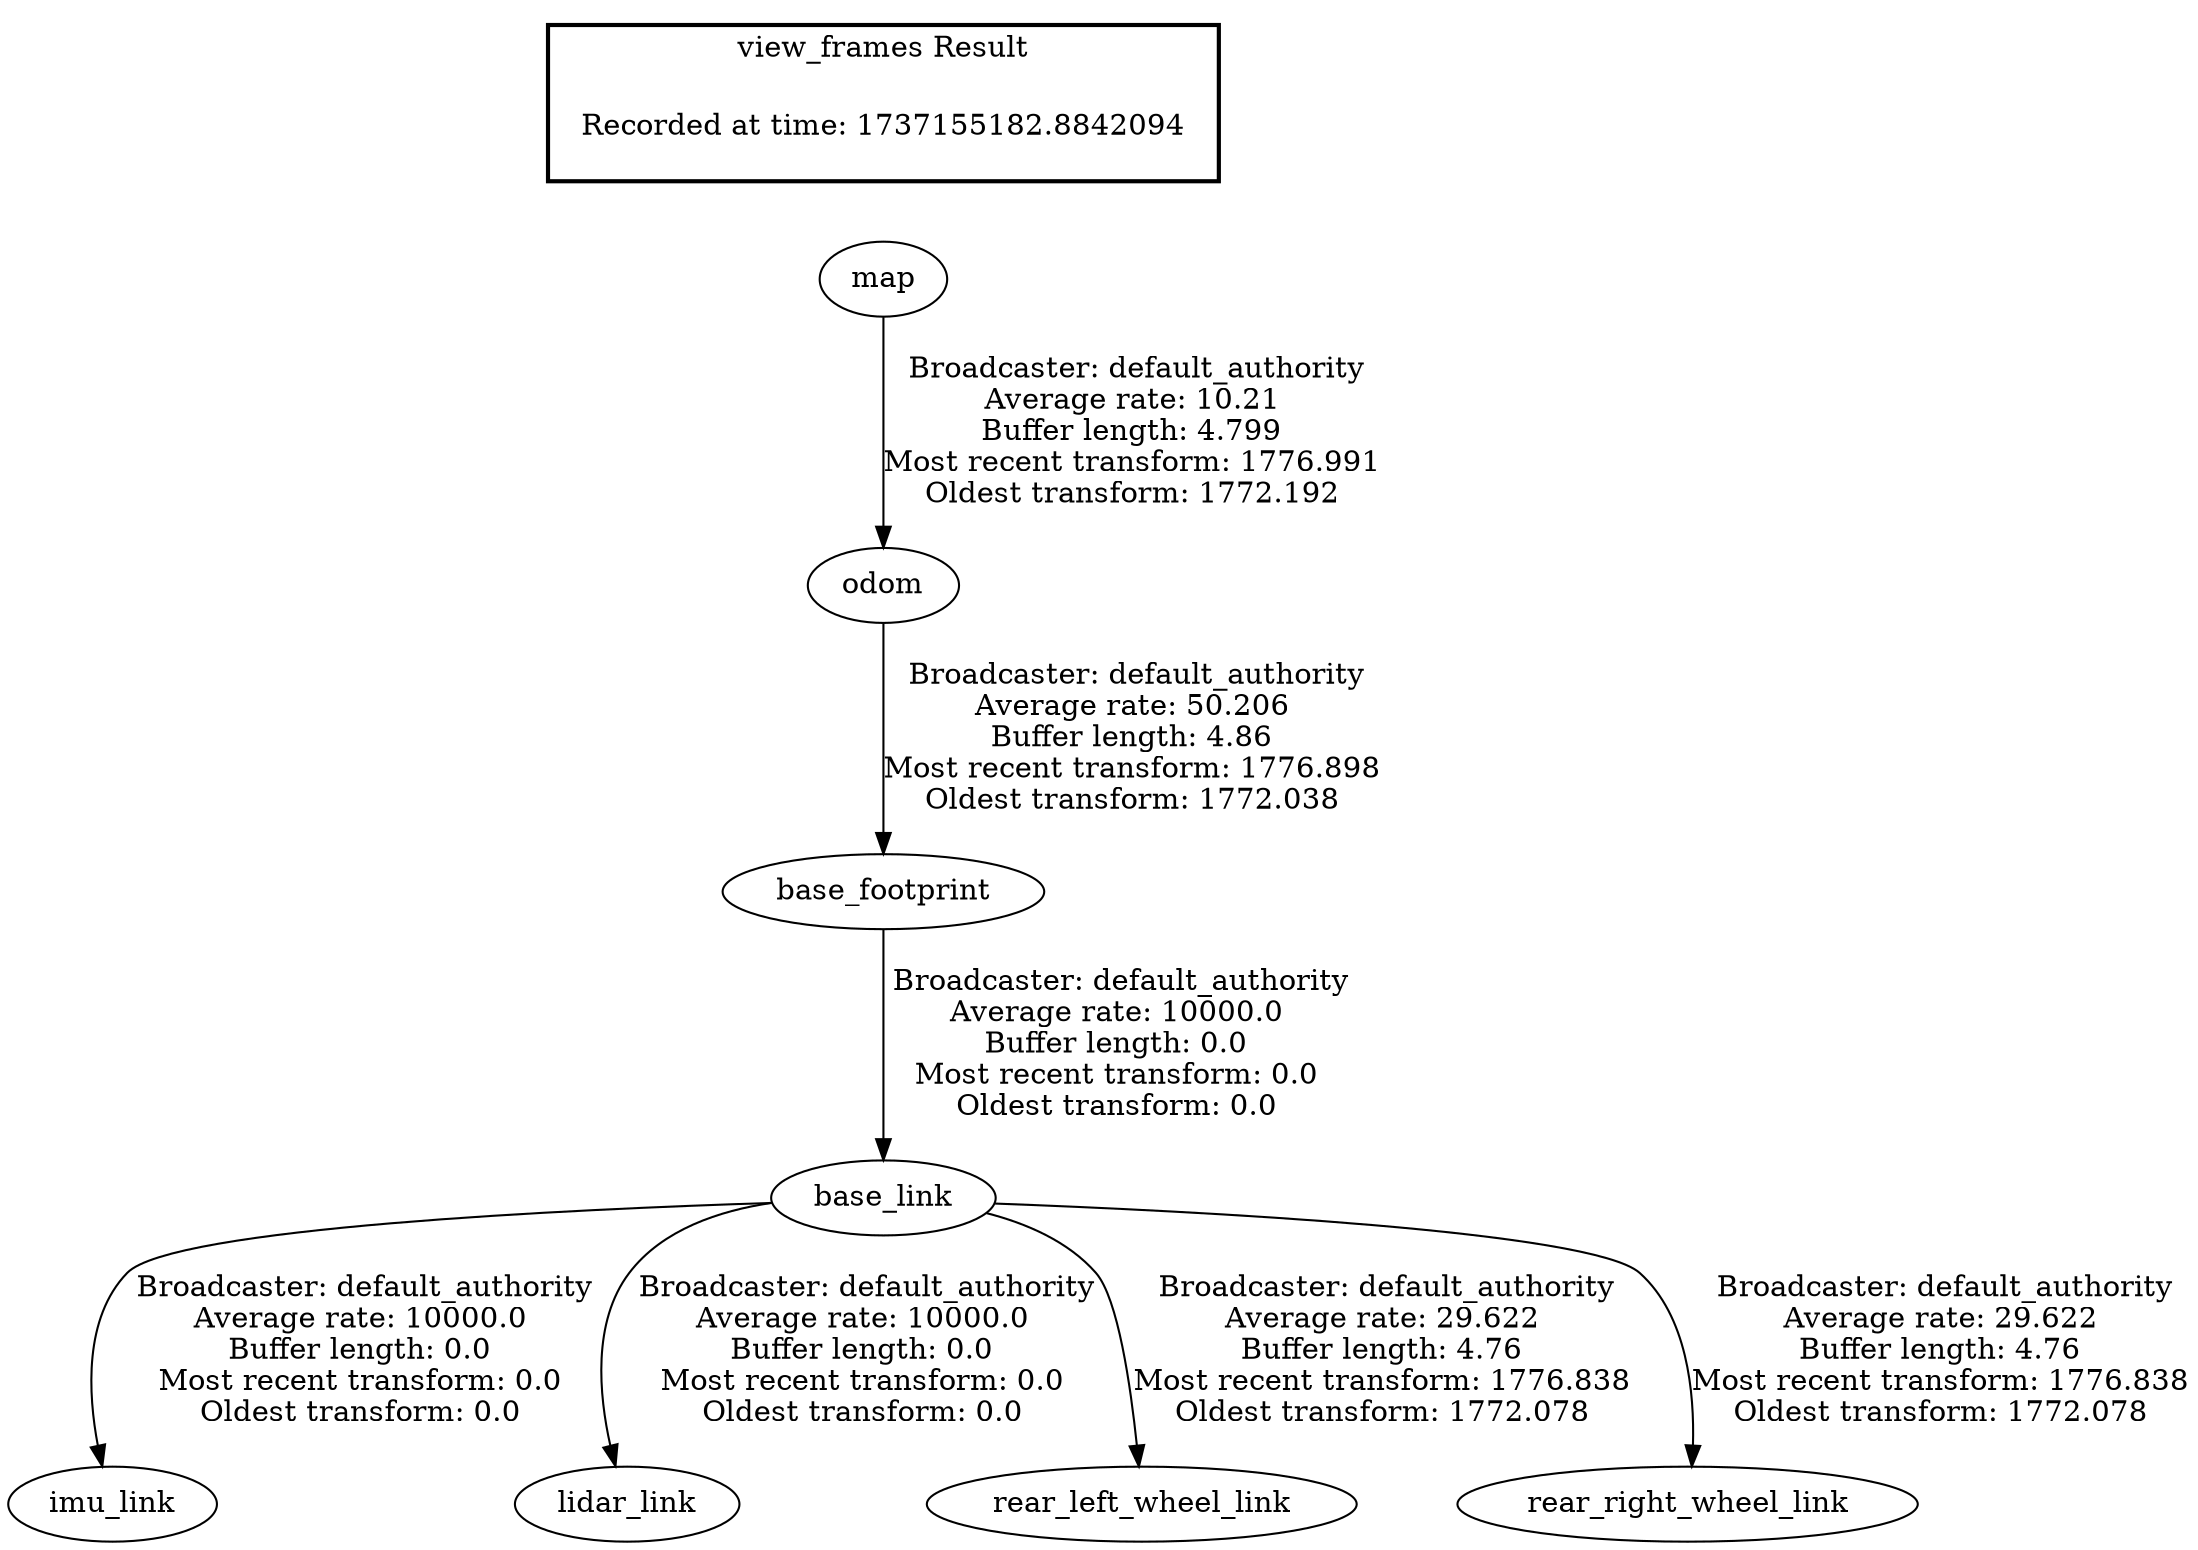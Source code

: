digraph G {
"odom" -> "base_footprint"[label=" Broadcaster: default_authority\nAverage rate: 50.206\nBuffer length: 4.86\nMost recent transform: 1776.898\nOldest transform: 1772.038\n"];
"map" -> "odom"[label=" Broadcaster: default_authority\nAverage rate: 10.21\nBuffer length: 4.799\nMost recent transform: 1776.991\nOldest transform: 1772.192\n"];
"base_footprint" -> "base_link"[label=" Broadcaster: default_authority\nAverage rate: 10000.0\nBuffer length: 0.0\nMost recent transform: 0.0\nOldest transform: 0.0\n"];
"base_link" -> "imu_link"[label=" Broadcaster: default_authority\nAverage rate: 10000.0\nBuffer length: 0.0\nMost recent transform: 0.0\nOldest transform: 0.0\n"];
"base_link" -> "lidar_link"[label=" Broadcaster: default_authority\nAverage rate: 10000.0\nBuffer length: 0.0\nMost recent transform: 0.0\nOldest transform: 0.0\n"];
"base_link" -> "rear_left_wheel_link"[label=" Broadcaster: default_authority\nAverage rate: 29.622\nBuffer length: 4.76\nMost recent transform: 1776.838\nOldest transform: 1772.078\n"];
"base_link" -> "rear_right_wheel_link"[label=" Broadcaster: default_authority\nAverage rate: 29.622\nBuffer length: 4.76\nMost recent transform: 1776.838\nOldest transform: 1772.078\n"];
edge [style=invis];
 subgraph cluster_legend { style=bold; color=black; label ="view_frames Result";
"Recorded at time: 1737155182.8842094"[ shape=plaintext ] ;
}->"map";
}